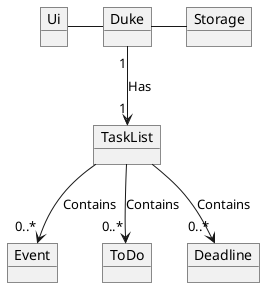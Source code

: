@startuml
'https://plantuml.com/object-diagram

object Duke
object Ui
object TaskList
object Storage
object Event
object ToDo
object Deadline

Ui - Duke
Duke "1" --> "1" TaskList : Has
Duke - Storage
TaskList --> "0..*" Event : Contains
TaskList --> "0..*" ToDo : Contains
TaskList --> "0..*" Deadline : Contains



@enduml
